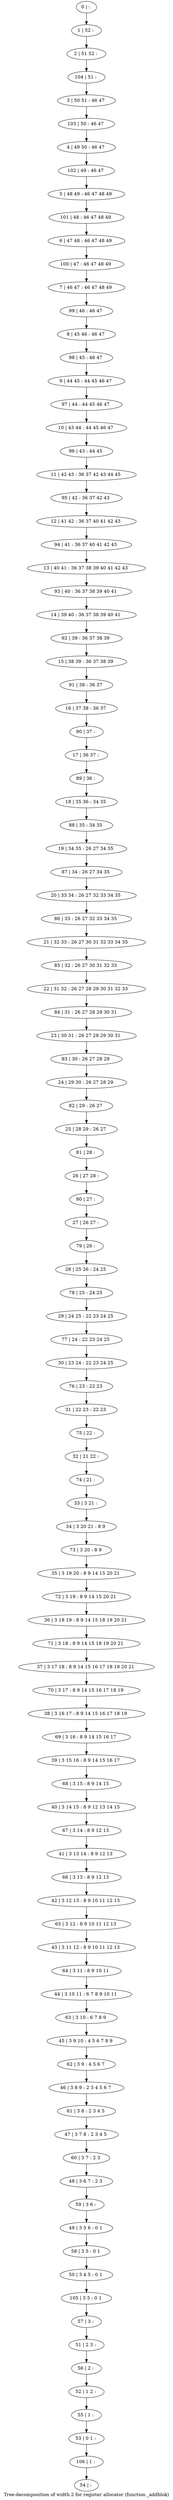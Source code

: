 digraph G {
graph [label="Tree-decomposition of width 2 for register allocator (function _addblok)"]
0[label="0 | : "];
1[label="1 | 52 : "];
2[label="2 | 51 52 : "];
3[label="3 | 50 51 : 46 47 "];
4[label="4 | 49 50 : 46 47 "];
5[label="5 | 48 49 : 46 47 48 49 "];
6[label="6 | 47 48 : 46 47 48 49 "];
7[label="7 | 46 47 : 46 47 48 49 "];
8[label="8 | 45 46 : 46 47 "];
9[label="9 | 44 45 : 44 45 46 47 "];
10[label="10 | 43 44 : 44 45 46 47 "];
11[label="11 | 42 43 : 36 37 42 43 44 45 "];
12[label="12 | 41 42 : 36 37 40 41 42 43 "];
13[label="13 | 40 41 : 36 37 38 39 40 41 42 43 "];
14[label="14 | 39 40 : 36 37 38 39 40 41 "];
15[label="15 | 38 39 : 36 37 38 39 "];
16[label="16 | 37 38 : 36 37 "];
17[label="17 | 36 37 : "];
18[label="18 | 35 36 : 34 35 "];
19[label="19 | 34 35 : 26 27 34 35 "];
20[label="20 | 33 34 : 26 27 32 33 34 35 "];
21[label="21 | 32 33 : 26 27 30 31 32 33 34 35 "];
22[label="22 | 31 32 : 26 27 28 29 30 31 32 33 "];
23[label="23 | 30 31 : 26 27 28 29 30 31 "];
24[label="24 | 29 30 : 26 27 28 29 "];
25[label="25 | 28 29 : 26 27 "];
26[label="26 | 27 28 : "];
27[label="27 | 26 27 : "];
28[label="28 | 25 26 : 24 25 "];
29[label="29 | 24 25 : 22 23 24 25 "];
30[label="30 | 23 24 : 22 23 24 25 "];
31[label="31 | 22 23 : 22 23 "];
32[label="32 | 21 22 : "];
33[label="33 | 3 21 : "];
34[label="34 | 3 20 21 : 8 9 "];
35[label="35 | 3 19 20 : 8 9 14 15 20 21 "];
36[label="36 | 3 18 19 : 8 9 14 15 18 19 20 21 "];
37[label="37 | 3 17 18 : 8 9 14 15 16 17 18 19 20 21 "];
38[label="38 | 3 16 17 : 8 9 14 15 16 17 18 19 "];
39[label="39 | 3 15 16 : 8 9 14 15 16 17 "];
40[label="40 | 3 14 15 : 8 9 12 13 14 15 "];
41[label="41 | 3 13 14 : 8 9 12 13 "];
42[label="42 | 3 12 13 : 8 9 10 11 12 13 "];
43[label="43 | 3 11 12 : 8 9 10 11 12 13 "];
44[label="44 | 3 10 11 : 6 7 8 9 10 11 "];
45[label="45 | 3 9 10 : 4 5 6 7 8 9 "];
46[label="46 | 3 8 9 : 2 3 4 5 6 7 "];
47[label="47 | 3 7 8 : 2 3 4 5 "];
48[label="48 | 3 6 7 : 2 3 "];
49[label="49 | 3 5 6 : 0 1 "];
50[label="50 | 3 4 5 : 0 1 "];
51[label="51 | 2 3 : "];
52[label="52 | 1 2 : "];
53[label="53 | 0 1 : "];
54[label="54 | : "];
55[label="55 | 1 : "];
56[label="56 | 2 : "];
57[label="57 | 3 : "];
58[label="58 | 3 5 : 0 1 "];
59[label="59 | 3 6 : "];
60[label="60 | 3 7 : 2 3 "];
61[label="61 | 3 8 : 2 3 4 5 "];
62[label="62 | 3 9 : 4 5 6 7 "];
63[label="63 | 3 10 : 6 7 8 9 "];
64[label="64 | 3 11 : 8 9 10 11 "];
65[label="65 | 3 12 : 8 9 10 11 12 13 "];
66[label="66 | 3 13 : 8 9 12 13 "];
67[label="67 | 3 14 : 8 9 12 13 "];
68[label="68 | 3 15 : 8 9 14 15 "];
69[label="69 | 3 16 : 8 9 14 15 16 17 "];
70[label="70 | 3 17 : 8 9 14 15 16 17 18 19 "];
71[label="71 | 3 18 : 8 9 14 15 18 19 20 21 "];
72[label="72 | 3 19 : 8 9 14 15 20 21 "];
73[label="73 | 3 20 : 8 9 "];
74[label="74 | 21 : "];
75[label="75 | 22 : "];
76[label="76 | 23 : 22 23 "];
77[label="77 | 24 : 22 23 24 25 "];
78[label="78 | 25 : 24 25 "];
79[label="79 | 26 : "];
80[label="80 | 27 : "];
81[label="81 | 28 : "];
82[label="82 | 29 : 26 27 "];
83[label="83 | 30 : 26 27 28 29 "];
84[label="84 | 31 : 26 27 28 29 30 31 "];
85[label="85 | 32 : 26 27 30 31 32 33 "];
86[label="86 | 33 : 26 27 32 33 34 35 "];
87[label="87 | 34 : 26 27 34 35 "];
88[label="88 | 35 : 34 35 "];
89[label="89 | 36 : "];
90[label="90 | 37 : "];
91[label="91 | 38 : 36 37 "];
92[label="92 | 39 : 36 37 38 39 "];
93[label="93 | 40 : 36 37 38 39 40 41 "];
94[label="94 | 41 : 36 37 40 41 42 43 "];
95[label="95 | 42 : 36 37 42 43 "];
96[label="96 | 43 : 44 45 "];
97[label="97 | 44 : 44 45 46 47 "];
98[label="98 | 45 : 46 47 "];
99[label="99 | 46 : 46 47 "];
100[label="100 | 47 : 46 47 48 49 "];
101[label="101 | 48 : 46 47 48 49 "];
102[label="102 | 49 : 46 47 "];
103[label="103 | 50 : 46 47 "];
104[label="104 | 51 : "];
105[label="105 | 3 5 : 0 1 "];
106[label="106 | 1 : "];
0->1 ;
1->2 ;
33->34 ;
55->53 ;
52->55 ;
56->52 ;
51->56 ;
57->51 ;
58->50 ;
49->58 ;
59->49 ;
48->59 ;
60->48 ;
47->60 ;
61->47 ;
46->61 ;
62->46 ;
45->62 ;
63->45 ;
44->63 ;
64->44 ;
43->64 ;
65->43 ;
42->65 ;
66->42 ;
41->66 ;
67->41 ;
40->67 ;
68->40 ;
39->68 ;
69->39 ;
38->69 ;
70->38 ;
37->70 ;
71->37 ;
36->71 ;
72->36 ;
35->72 ;
73->35 ;
34->73 ;
74->33 ;
32->74 ;
75->32 ;
31->75 ;
76->31 ;
30->76 ;
77->30 ;
29->77 ;
78->29 ;
28->78 ;
79->28 ;
27->79 ;
80->27 ;
26->80 ;
81->26 ;
25->81 ;
82->25 ;
24->82 ;
83->24 ;
23->83 ;
84->23 ;
22->84 ;
85->22 ;
21->85 ;
86->21 ;
20->86 ;
87->20 ;
19->87 ;
88->19 ;
18->88 ;
89->18 ;
17->89 ;
90->17 ;
16->90 ;
91->16 ;
15->91 ;
92->15 ;
14->92 ;
93->14 ;
13->93 ;
94->13 ;
12->94 ;
95->12 ;
11->95 ;
96->11 ;
10->96 ;
97->10 ;
9->97 ;
98->9 ;
8->98 ;
99->8 ;
7->99 ;
100->7 ;
6->100 ;
101->6 ;
5->101 ;
102->5 ;
4->102 ;
103->4 ;
3->103 ;
104->3 ;
2->104 ;
105->57 ;
50->105 ;
106->54 ;
53->106 ;
}
